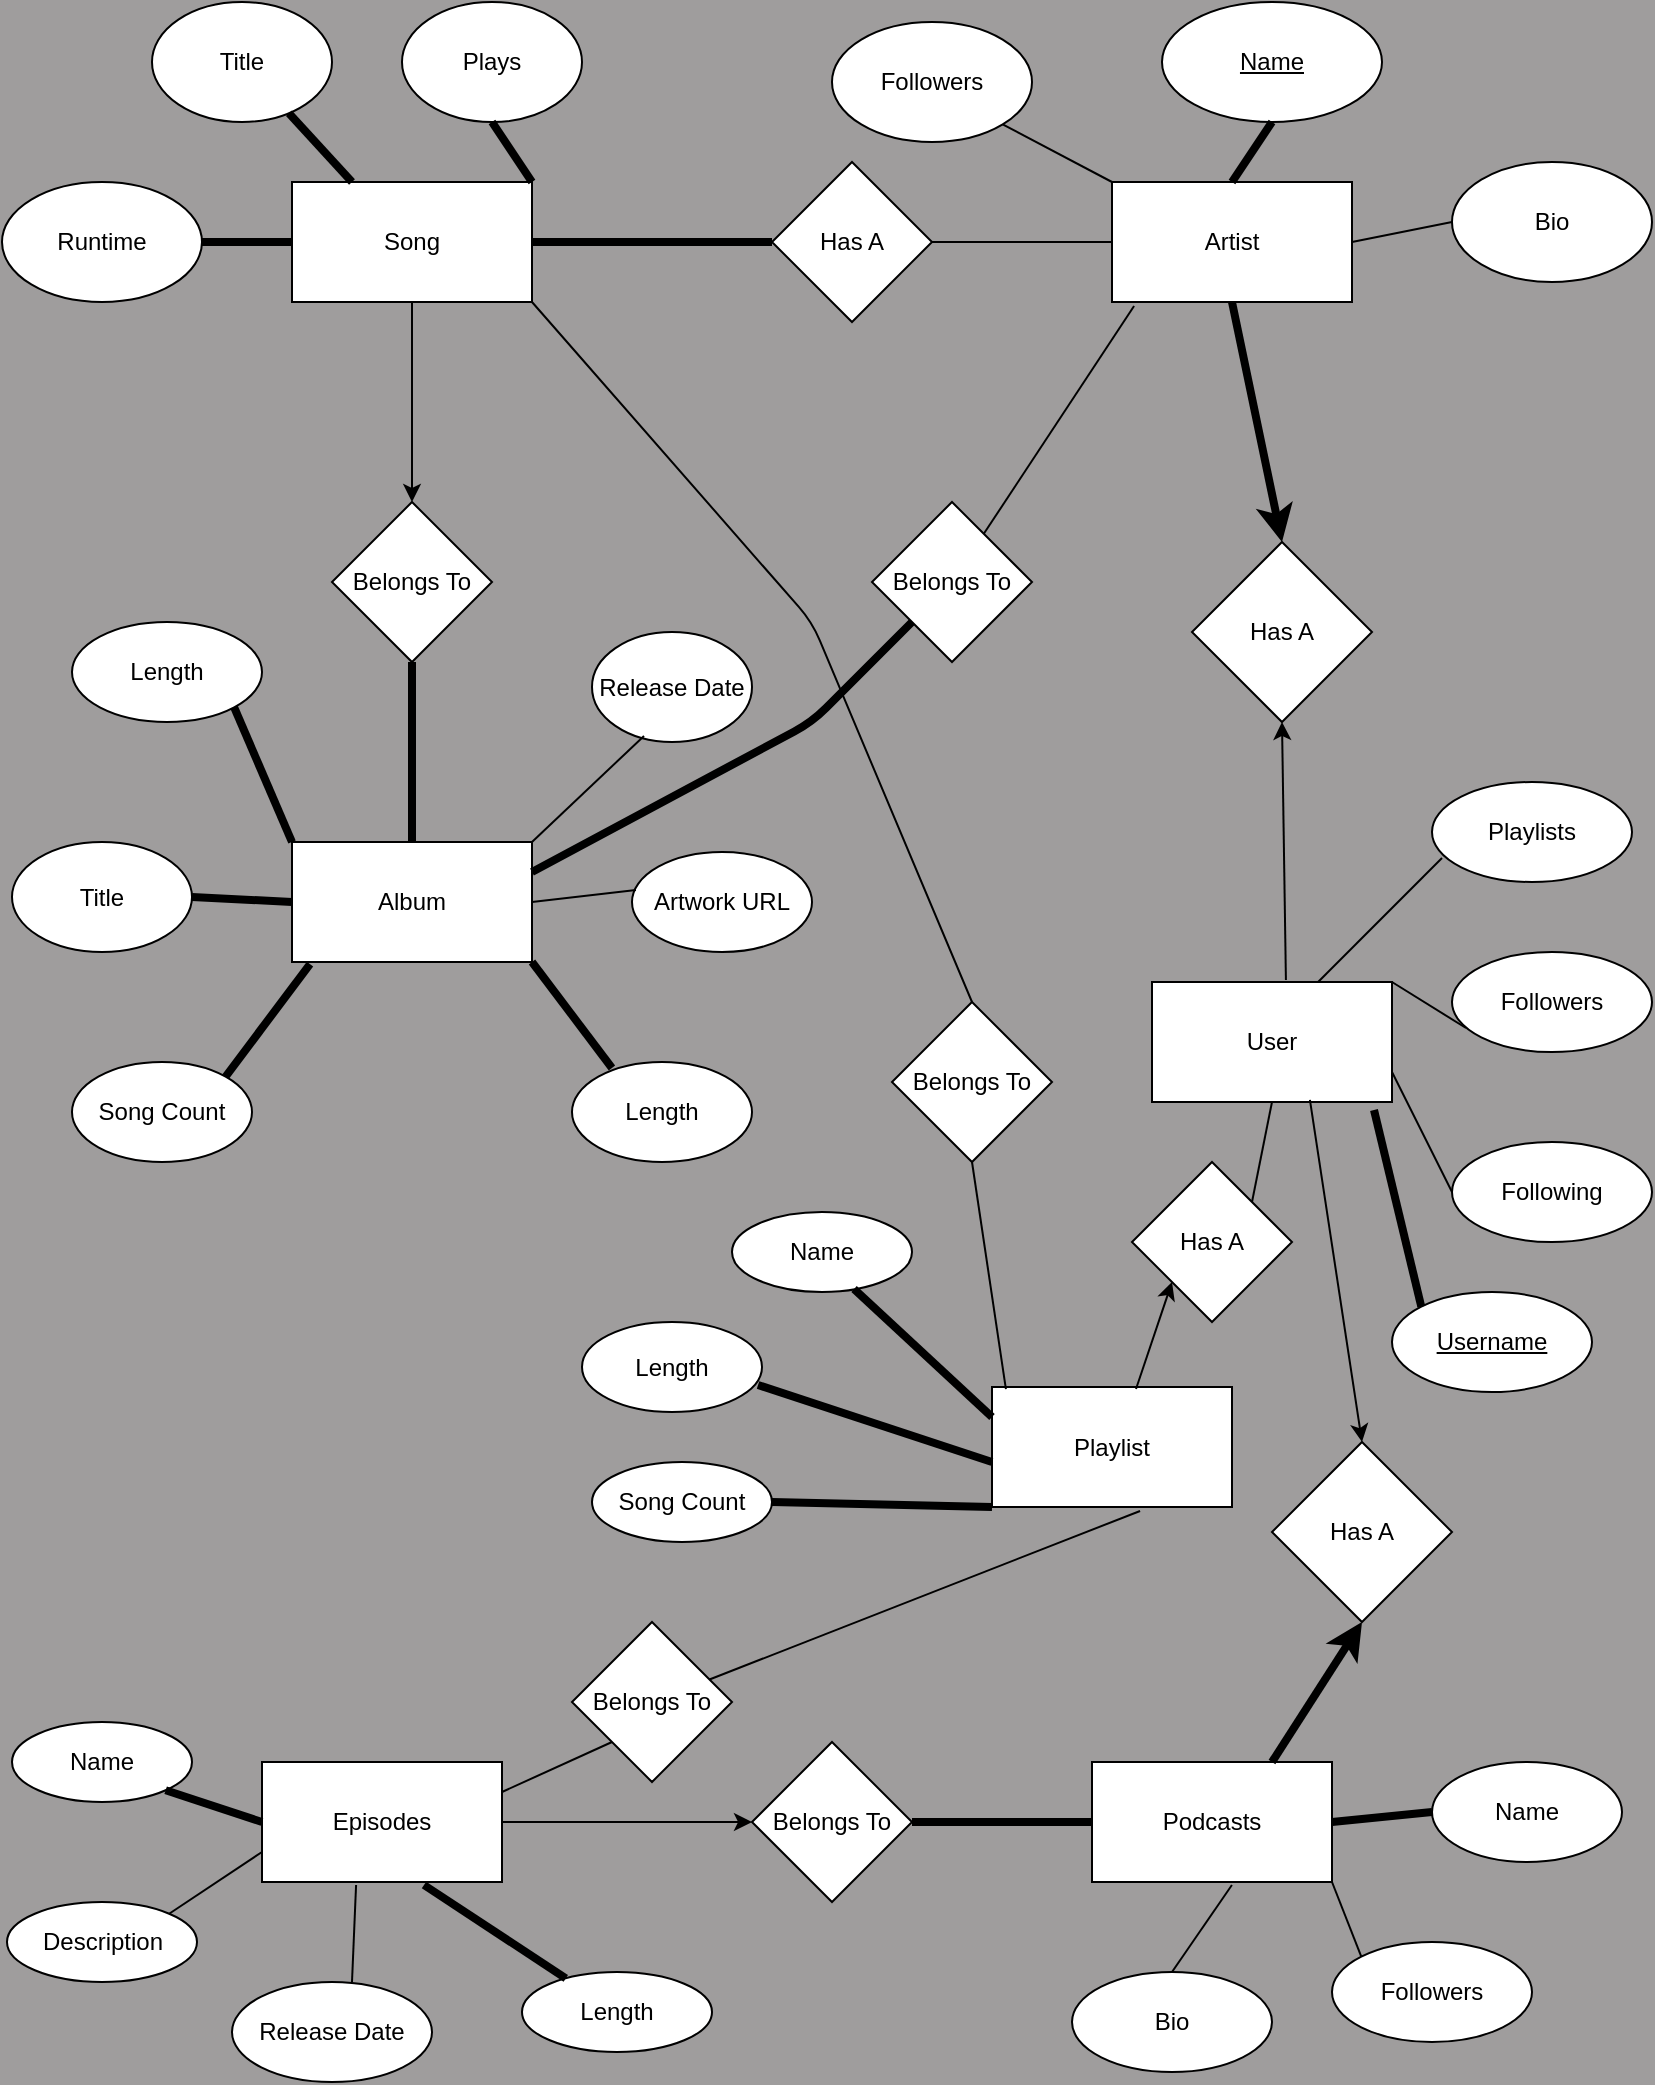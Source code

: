 <mxfile>
    <diagram id="62jWOI6XPbYljoik_4kJ" name="Page-1">
        <mxGraphModel dx="714" dy="572" grid="1" gridSize="10" guides="1" tooltips="1" connect="1" arrows="1" fold="1" page="1" pageScale="1" pageWidth="850" pageHeight="1100" background="#9f9d9d" math="0" shadow="0">
            <root>
                <mxCell id="0"/>
                <mxCell id="1" parent="0"/>
                <mxCell id="4" value="Playlist" style="rounded=0;whiteSpace=wrap;html=1;" parent="1" vertex="1">
                    <mxGeometry x="510" y="742.5" width="120" height="60" as="geometry"/>
                </mxCell>
                <mxCell id="5" value="Episodes" style="rounded=0;whiteSpace=wrap;html=1;" parent="1" vertex="1">
                    <mxGeometry x="145" y="930" width="120" height="60" as="geometry"/>
                </mxCell>
                <mxCell id="6" value="Album" style="rounded=0;whiteSpace=wrap;html=1;" parent="1" vertex="1">
                    <mxGeometry x="160" y="470" width="120" height="60" as="geometry"/>
                </mxCell>
                <mxCell id="7" value="User" style="rounded=0;whiteSpace=wrap;html=1;" parent="1" vertex="1">
                    <mxGeometry x="590" y="540" width="120" height="60" as="geometry"/>
                </mxCell>
                <mxCell id="8" value="Artist" style="rounded=0;whiteSpace=wrap;html=1;" parent="1" vertex="1">
                    <mxGeometry x="570" y="140" width="120" height="60" as="geometry"/>
                </mxCell>
                <mxCell id="9" value="Podcasts" style="rounded=0;whiteSpace=wrap;html=1;" parent="1" vertex="1">
                    <mxGeometry x="560" y="930" width="120" height="60" as="geometry"/>
                </mxCell>
                <mxCell id="10" value="Title" style="ellipse;whiteSpace=wrap;html=1;rounded=0;" parent="1" vertex="1">
                    <mxGeometry x="90" y="50" width="90" height="60" as="geometry"/>
                </mxCell>
                <mxCell id="11" value="Runtime" style="ellipse;whiteSpace=wrap;html=1;rounded=0;" parent="1" vertex="1">
                    <mxGeometry x="15" y="140" width="100" height="60" as="geometry"/>
                </mxCell>
                <mxCell id="12" value="Release Date" style="ellipse;whiteSpace=wrap;html=1;rounded=0;" parent="1" vertex="1">
                    <mxGeometry x="310" y="365" width="80" height="55" as="geometry"/>
                </mxCell>
                <mxCell id="13" value="Title" style="ellipse;whiteSpace=wrap;html=1;rounded=0;" parent="1" vertex="1">
                    <mxGeometry x="20" y="470" width="90" height="55" as="geometry"/>
                </mxCell>
                <mxCell id="14" value="Bio" style="ellipse;whiteSpace=wrap;html=1;rounded=0;" parent="1" vertex="1">
                    <mxGeometry x="740" y="130" width="100" height="60" as="geometry"/>
                </mxCell>
                <mxCell id="15" value="&lt;u&gt;Name&lt;/u&gt;" style="ellipse;whiteSpace=wrap;html=1;rounded=0;" parent="1" vertex="1">
                    <mxGeometry x="595" y="50" width="110" height="60" as="geometry"/>
                </mxCell>
                <mxCell id="17" value="Length" style="ellipse;whiteSpace=wrap;html=1;rounded=0;" parent="1" vertex="1">
                    <mxGeometry x="50" y="360" width="95" height="50" as="geometry"/>
                </mxCell>
                <mxCell id="18" value="Song Count" style="ellipse;whiteSpace=wrap;html=1;rounded=0;" parent="1" vertex="1">
                    <mxGeometry x="50" y="580" width="90" height="50" as="geometry"/>
                </mxCell>
                <mxCell id="19" value="Artwork URL" style="ellipse;whiteSpace=wrap;html=1;rounded=0;" parent="1" vertex="1">
                    <mxGeometry x="330" y="475" width="90" height="50" as="geometry"/>
                </mxCell>
                <mxCell id="20" value="Length" style="ellipse;whiteSpace=wrap;html=1;rounded=0;" parent="1" vertex="1">
                    <mxGeometry x="300" y="580" width="90" height="50" as="geometry"/>
                </mxCell>
                <mxCell id="21" value="Name" style="ellipse;whiteSpace=wrap;html=1;rounded=0;" parent="1" vertex="1">
                    <mxGeometry x="380" y="655" width="90" height="40" as="geometry"/>
                </mxCell>
                <mxCell id="22" value="&lt;u&gt;Username&lt;span style=&quot;color: rgba(0, 0, 0, 0); font-family: monospace; font-size: 0px; text-align: start;&quot;&gt;%3CmxGraphModel%3E%3Croot%3E%3CmxCell%20id%3D%220%22%2F%3E%3CmxCell%20id%3D%221%22%20parent%3D%220%22%2F%3E%3CmxCell%20id%3D%222%22%20value%3D%22Length%22%20style%3D%22ellipse%3BwhiteSpace%3Dwrap%3Bhtml%3D1%3BfillColor%3D%23f5f5f5%3BfontColor%3D%23333333%3BstrokeColor%3D%23666666%3Brounded%3D0%3B%22%20vertex%3D%221%22%20parent%3D%221%22%3E%3CmxGeometry%20x%3D%22355%22%20y%3D%22480%22%20width%3D%22110%22%20height%3D%2260%22%20as%3D%22geometry%22%2F%3E%3C%2FmxCell%3E%3C%2Froot%3E%3C%2FmxGraphModel%3E&lt;/span&gt;&lt;span style=&quot;color: rgba(0, 0, 0, 0); font-family: monospace; font-size: 0px; text-align: start;&quot;&gt;%3CmxGraphModel%3E%3Croot%3E%3CmxCell%20id%3D%220%22%2F%3E%3CmxCell%20id%3D%221%22%20parent%3D%220%22%2F%3E%3CmxCell%20id%3D%222%22%20value%3D%22Length%22%20style%3D%22ellipse%3BwhiteSpace%3Dwrap%3Bhtml%3D1%3BfillColor%3D%23f5f5f5%3BfontColor%3D%23333333%3BstrokeColor%3D%23666666%3Brounded%3D0%3B%22%20vertex%3D%221%22%20parent%3D%221%22%3E%3CmxGeometry%20x%3D%22355%22%20y%3D%22480%22%20width%3D%22110%22%20height%3D%2260%22%20as%3D%22geometry%22%2F%3E%3C%2FmxCell%3E%3C%2Froot%3E%3C%2FmxGraphModel%3E&lt;/span&gt;&lt;/u&gt;" style="ellipse;whiteSpace=wrap;html=1;rounded=0;" parent="1" vertex="1">
                    <mxGeometry x="710" y="695" width="100" height="50" as="geometry"/>
                </mxCell>
                <mxCell id="24" value="Bio" style="ellipse;whiteSpace=wrap;html=1;rounded=0;" parent="1" vertex="1">
                    <mxGeometry x="550" y="1035" width="100" height="50" as="geometry"/>
                </mxCell>
                <mxCell id="25" value="Name" style="ellipse;whiteSpace=wrap;html=1;rounded=0;" parent="1" vertex="1">
                    <mxGeometry x="730" y="930" width="95" height="50" as="geometry"/>
                </mxCell>
                <mxCell id="26" value="Description" style="ellipse;whiteSpace=wrap;html=1;rounded=0;" parent="1" vertex="1">
                    <mxGeometry x="17.5" y="1000" width="95" height="40" as="geometry"/>
                </mxCell>
                <mxCell id="27" value="Release Date" style="ellipse;whiteSpace=wrap;html=1;rounded=0;" parent="1" vertex="1">
                    <mxGeometry x="130" y="1040" width="100" height="50" as="geometry"/>
                </mxCell>
                <mxCell id="28" value="Length" style="ellipse;whiteSpace=wrap;html=1;rounded=0;" parent="1" vertex="1">
                    <mxGeometry x="275" y="1035" width="95" height="40" as="geometry"/>
                </mxCell>
                <mxCell id="29" value="Name" style="ellipse;whiteSpace=wrap;html=1;rounded=0;" parent="1" vertex="1">
                    <mxGeometry x="20" y="910" width="90" height="40" as="geometry"/>
                </mxCell>
                <mxCell id="30" value="Plays" style="ellipse;whiteSpace=wrap;html=1;rounded=0;" parent="1" vertex="1">
                    <mxGeometry x="215" y="50" width="90" height="60" as="geometry"/>
                </mxCell>
                <mxCell id="35" value="Song" style="rounded=0;whiteSpace=wrap;html=1;" parent="1" vertex="1">
                    <mxGeometry x="160" y="140" width="120" height="60" as="geometry"/>
                </mxCell>
                <mxCell id="37" value="Length" style="ellipse;whiteSpace=wrap;html=1;rounded=0;" parent="1" vertex="1">
                    <mxGeometry x="305" y="710" width="90" height="45" as="geometry"/>
                </mxCell>
                <mxCell id="38" value="Song Count" style="ellipse;whiteSpace=wrap;html=1;rounded=0;" parent="1" vertex="1">
                    <mxGeometry x="310" y="780" width="90" height="40" as="geometry"/>
                </mxCell>
                <mxCell id="39" value="Has A" style="rhombus;whiteSpace=wrap;html=1;" parent="1" vertex="1">
                    <mxGeometry x="610" y="320" width="90" height="90" as="geometry"/>
                </mxCell>
                <mxCell id="40" value="Has A" style="rhombus;whiteSpace=wrap;html=1;strokeWidth=1;" parent="1" vertex="1">
                    <mxGeometry x="400" y="130" width="80" height="80" as="geometry"/>
                </mxCell>
                <mxCell id="42" value="" style="endArrow=classic;html=1;exitX=0.5;exitY=1;exitDx=0;exitDy=0;entryX=0.5;entryY=0;entryDx=0;entryDy=0;strokeWidth=4;" parent="1" source="8" target="39" edge="1">
                    <mxGeometry width="50" height="50" relative="1" as="geometry">
                        <mxPoint x="510" y="450" as="sourcePoint"/>
                        <mxPoint x="560" y="400" as="targetPoint"/>
                    </mxGeometry>
                </mxCell>
                <mxCell id="43" value="" style="endArrow=none;html=1;strokeWidth=4;entryX=0.5;entryY=1;entryDx=0;entryDy=0;exitX=0.5;exitY=0;exitDx=0;exitDy=0;" parent="1" source="8" target="15" edge="1">
                    <mxGeometry width="50" height="50" relative="1" as="geometry">
                        <mxPoint x="500" y="280" as="sourcePoint"/>
                        <mxPoint x="550" y="230" as="targetPoint"/>
                    </mxGeometry>
                </mxCell>
                <mxCell id="44" value="" style="endArrow=none;html=1;strokeWidth=1;exitX=1;exitY=0.5;exitDx=0;exitDy=0;entryX=0;entryY=0.5;entryDx=0;entryDy=0;" parent="1" source="8" target="14" edge="1">
                    <mxGeometry width="50" height="50" relative="1" as="geometry">
                        <mxPoint x="720" y="270" as="sourcePoint"/>
                        <mxPoint x="770" y="220" as="targetPoint"/>
                    </mxGeometry>
                </mxCell>
                <mxCell id="47" value="" style="endArrow=none;html=1;strokeWidth=4;entryX=0;entryY=0;entryDx=0;entryDy=0;exitX=0.925;exitY=1.067;exitDx=0;exitDy=0;exitPerimeter=0;" parent="1" source="7" target="22" edge="1">
                    <mxGeometry width="50" height="50" relative="1" as="geometry">
                        <mxPoint x="720" y="550" as="sourcePoint"/>
                        <mxPoint x="754.645" y="522.678" as="targetPoint"/>
                    </mxGeometry>
                </mxCell>
                <mxCell id="48" value="" style="endArrow=none;html=1;strokeWidth=4;entryX=0.5;entryY=1;entryDx=0;entryDy=0;exitX=1;exitY=0;exitDx=0;exitDy=0;" parent="1" source="35" target="30" edge="1">
                    <mxGeometry width="50" height="50" relative="1" as="geometry">
                        <mxPoint x="260" y="140" as="sourcePoint"/>
                        <mxPoint x="310" y="90" as="targetPoint"/>
                    </mxGeometry>
                </mxCell>
                <mxCell id="50" value="" style="endArrow=none;html=1;strokeWidth=4;entryX=0;entryY=0.5;entryDx=0;entryDy=0;exitX=1;exitY=0.5;exitDx=0;exitDy=0;" parent="1" source="11" target="35" edge="1">
                    <mxGeometry width="50" height="50" relative="1" as="geometry">
                        <mxPoint x="100" y="250" as="sourcePoint"/>
                        <mxPoint x="145" y="190" as="targetPoint"/>
                    </mxGeometry>
                </mxCell>
                <mxCell id="51" value="" style="endArrow=none;html=1;strokeWidth=4;exitX=0.25;exitY=0;exitDx=0;exitDy=0;" parent="1" source="35" target="10" edge="1">
                    <mxGeometry width="50" height="50" relative="1" as="geometry">
                        <mxPoint x="170" y="130" as="sourcePoint"/>
                        <mxPoint x="215" y="70" as="targetPoint"/>
                    </mxGeometry>
                </mxCell>
                <mxCell id="52" value="Belongs To" style="rhombus;whiteSpace=wrap;html=1;strokeWidth=1;" parent="1" vertex="1">
                    <mxGeometry x="180" y="300" width="80" height="80" as="geometry"/>
                </mxCell>
                <mxCell id="56" value="" style="endArrow=classic;html=1;strokeWidth=1;entryX=0.5;entryY=1;entryDx=0;entryDy=0;exitX=0.558;exitY=-0.017;exitDx=0;exitDy=0;exitPerimeter=0;" parent="1" source="7" target="39" edge="1">
                    <mxGeometry width="50" height="50" relative="1" as="geometry">
                        <mxPoint x="640" y="510" as="sourcePoint"/>
                        <mxPoint x="690" y="460" as="targetPoint"/>
                    </mxGeometry>
                </mxCell>
                <mxCell id="57" value="" style="endArrow=none;html=1;strokeWidth=1;entryX=0;entryY=0.5;entryDx=0;entryDy=0;exitX=1;exitY=0.5;exitDx=0;exitDy=0;" parent="1" source="40" target="8" edge="1">
                    <mxGeometry width="50" height="50" relative="1" as="geometry">
                        <mxPoint x="490" y="210" as="sourcePoint"/>
                        <mxPoint x="540" y="160" as="targetPoint"/>
                    </mxGeometry>
                </mxCell>
                <mxCell id="58" value="" style="endArrow=none;html=1;strokeWidth=4;entryX=0;entryY=0.5;entryDx=0;entryDy=0;exitX=1;exitY=0.5;exitDx=0;exitDy=0;" parent="1" source="35" target="40" edge="1">
                    <mxGeometry width="50" height="50" relative="1" as="geometry">
                        <mxPoint x="320" y="200" as="sourcePoint"/>
                        <mxPoint x="370" y="150" as="targetPoint"/>
                    </mxGeometry>
                </mxCell>
                <mxCell id="59" value="" style="endArrow=classic;html=1;strokeWidth=1;entryX=0.5;entryY=0;entryDx=0;entryDy=0;exitX=0.5;exitY=1;exitDx=0;exitDy=0;" parent="1" source="35" target="52" edge="1">
                    <mxGeometry width="50" height="50" relative="1" as="geometry">
                        <mxPoint x="190" y="280" as="sourcePoint"/>
                        <mxPoint x="240" y="230" as="targetPoint"/>
                    </mxGeometry>
                </mxCell>
                <mxCell id="60" value="" style="endArrow=none;html=1;strokeWidth=4;entryX=0.5;entryY=1;entryDx=0;entryDy=0;exitX=0.5;exitY=0;exitDx=0;exitDy=0;" parent="1" source="6" target="52" edge="1">
                    <mxGeometry width="50" height="50" relative="1" as="geometry">
                        <mxPoint x="190" y="450" as="sourcePoint"/>
                        <mxPoint x="240" y="400" as="targetPoint"/>
                    </mxGeometry>
                </mxCell>
                <mxCell id="61" value="" style="endArrow=none;html=1;strokeWidth=4;entryX=1;entryY=1;entryDx=0;entryDy=0;exitX=0;exitY=0;exitDx=0;exitDy=0;" parent="1" source="6" target="17" edge="1">
                    <mxGeometry width="50" height="50" relative="1" as="geometry">
                        <mxPoint x="140" y="450" as="sourcePoint"/>
                        <mxPoint x="190" y="400" as="targetPoint"/>
                    </mxGeometry>
                </mxCell>
                <mxCell id="62" value="" style="endArrow=none;html=1;strokeWidth=4;entryX=1;entryY=0.5;entryDx=0;entryDy=0;exitX=0;exitY=0.5;exitDx=0;exitDy=0;" parent="1" source="6" target="13" edge="1">
                    <mxGeometry width="50" height="50" relative="1" as="geometry">
                        <mxPoint x="170" y="480" as="sourcePoint"/>
                        <mxPoint x="140.909" y="412.771" as="targetPoint"/>
                    </mxGeometry>
                </mxCell>
                <mxCell id="63" value="" style="endArrow=none;html=1;strokeWidth=4;entryX=1;entryY=0;entryDx=0;entryDy=0;exitX=0.075;exitY=1.017;exitDx=0;exitDy=0;exitPerimeter=0;" parent="1" source="6" target="18" edge="1">
                    <mxGeometry width="50" height="50" relative="1" as="geometry">
                        <mxPoint x="180" y="490" as="sourcePoint"/>
                        <mxPoint x="150.909" y="422.771" as="targetPoint"/>
                    </mxGeometry>
                </mxCell>
                <mxCell id="64" value="" style="endArrow=none;html=1;strokeWidth=1;entryX=0.325;entryY=0.945;entryDx=0;entryDy=0;entryPerimeter=0;exitX=1;exitY=0;exitDx=0;exitDy=0;" parent="1" source="6" target="12" edge="1">
                    <mxGeometry width="50" height="50" relative="1" as="geometry">
                        <mxPoint x="270" y="470" as="sourcePoint"/>
                        <mxPoint x="320" y="420" as="targetPoint"/>
                    </mxGeometry>
                </mxCell>
                <mxCell id="65" value="" style="endArrow=none;html=1;strokeWidth=1;entryX=0.022;entryY=0.38;entryDx=0;entryDy=0;entryPerimeter=0;exitX=1;exitY=0.5;exitDx=0;exitDy=0;" parent="1" source="6" target="19" edge="1">
                    <mxGeometry width="50" height="50" relative="1" as="geometry">
                        <mxPoint x="210" y="640" as="sourcePoint"/>
                        <mxPoint x="260" y="590" as="targetPoint"/>
                    </mxGeometry>
                </mxCell>
                <mxCell id="66" value="" style="endArrow=none;html=1;strokeWidth=4;entryX=1;entryY=1;entryDx=0;entryDy=0;exitX=0.222;exitY=0.06;exitDx=0;exitDy=0;exitPerimeter=0;" parent="1" source="20" target="6" edge="1">
                    <mxGeometry width="50" height="50" relative="1" as="geometry">
                        <mxPoint x="260" y="600" as="sourcePoint"/>
                        <mxPoint x="310" y="550" as="targetPoint"/>
                    </mxGeometry>
                </mxCell>
                <mxCell id="68" value="Belongs To" style="rhombus;whiteSpace=wrap;html=1;strokeColor=default;strokeWidth=1;" parent="1" vertex="1">
                    <mxGeometry x="450" y="300" width="80" height="80" as="geometry"/>
                </mxCell>
                <mxCell id="69" value="" style="endArrow=none;html=1;strokeWidth=4;exitX=1;exitY=0.25;exitDx=0;exitDy=0;" parent="1" source="6" target="68" edge="1">
                    <mxGeometry width="50" height="50" relative="1" as="geometry">
                        <mxPoint x="390" y="460" as="sourcePoint"/>
                        <mxPoint x="440" y="410" as="targetPoint"/>
                        <Array as="points">
                            <mxPoint x="420" y="410"/>
                        </Array>
                    </mxGeometry>
                </mxCell>
                <mxCell id="70" value="" style="endArrow=none;html=1;strokeWidth=1;entryX=0.092;entryY=1.033;entryDx=0;entryDy=0;entryPerimeter=0;" parent="1" source="68" target="8" edge="1">
                    <mxGeometry width="50" height="50" relative="1" as="geometry">
                        <mxPoint x="530" y="300" as="sourcePoint"/>
                        <mxPoint x="580" y="250" as="targetPoint"/>
                    </mxGeometry>
                </mxCell>
                <mxCell id="75" value="Has A" style="rhombus;whiteSpace=wrap;html=1;strokeColor=default;strokeWidth=1;" parent="1" vertex="1">
                    <mxGeometry x="580" y="630" width="80" height="80" as="geometry"/>
                </mxCell>
                <mxCell id="76" value="" style="endArrow=classic;html=1;strokeWidth=1;entryX=0;entryY=1;entryDx=0;entryDy=0;exitX=0.6;exitY=0.017;exitDx=0;exitDy=0;exitPerimeter=0;" parent="1" source="4" target="75" edge="1">
                    <mxGeometry width="50" height="50" relative="1" as="geometry">
                        <mxPoint x="520" y="740" as="sourcePoint"/>
                        <mxPoint x="490" y="700" as="targetPoint"/>
                    </mxGeometry>
                </mxCell>
                <mxCell id="78" value="Belongs To" style="rhombus;whiteSpace=wrap;html=1;strokeColor=default;strokeWidth=1;" parent="1" vertex="1">
                    <mxGeometry x="300" y="860" width="80" height="80" as="geometry"/>
                </mxCell>
                <mxCell id="80" value="" style="endArrow=none;html=1;strokeWidth=1;exitX=1;exitY=0.25;exitDx=0;exitDy=0;entryX=0;entryY=1;entryDx=0;entryDy=0;" parent="1" source="5" target="78" edge="1">
                    <mxGeometry width="50" height="50" relative="1" as="geometry">
                        <mxPoint x="280" y="990" as="sourcePoint"/>
                        <mxPoint x="330" y="940" as="targetPoint"/>
                    </mxGeometry>
                </mxCell>
                <mxCell id="81" value="" style="endArrow=none;html=1;strokeWidth=1;entryX=0.617;entryY=1.033;entryDx=0;entryDy=0;entryPerimeter=0;" parent="1" source="78" target="4" edge="1">
                    <mxGeometry width="50" height="50" relative="1" as="geometry">
                        <mxPoint x="400" y="910" as="sourcePoint"/>
                        <mxPoint x="450" y="860" as="targetPoint"/>
                    </mxGeometry>
                </mxCell>
                <mxCell id="83" value="" style="endArrow=none;html=1;strokeWidth=4;entryX=0;entryY=0.5;entryDx=0;entryDy=0;exitX=1;exitY=1;exitDx=0;exitDy=0;" parent="1" source="29" target="5" edge="1">
                    <mxGeometry width="50" height="50" relative="1" as="geometry">
                        <mxPoint x="110" y="930" as="sourcePoint"/>
                        <mxPoint x="160" y="880" as="targetPoint"/>
                    </mxGeometry>
                </mxCell>
                <mxCell id="85" value="" style="endArrow=none;html=1;strokeWidth=1;entryX=0;entryY=0.75;entryDx=0;entryDy=0;exitX=1;exitY=0;exitDx=0;exitDy=0;" parent="1" source="26" target="5" edge="1">
                    <mxGeometry width="50" height="50" relative="1" as="geometry">
                        <mxPoint x="91.82" y="970.002" as="sourcePoint"/>
                        <mxPoint x="140" y="985.86" as="targetPoint"/>
                    </mxGeometry>
                </mxCell>
                <mxCell id="86" value="" style="endArrow=none;html=1;strokeWidth=4;exitX=0.675;exitY=1.025;exitDx=0;exitDy=0;exitPerimeter=0;" parent="1" source="5" target="28" edge="1">
                    <mxGeometry width="50" height="50" relative="1" as="geometry">
                        <mxPoint x="116.82" y="964.142" as="sourcePoint"/>
                        <mxPoint x="165" y="980" as="targetPoint"/>
                    </mxGeometry>
                </mxCell>
                <mxCell id="87" value="" style="endArrow=none;html=1;strokeWidth=1;exitX=0.6;exitY=0;exitDx=0;exitDy=0;exitPerimeter=0;entryX=0.392;entryY=1.025;entryDx=0;entryDy=0;entryPerimeter=0;" parent="1" source="27" target="5" edge="1">
                    <mxGeometry width="50" height="50" relative="1" as="geometry">
                        <mxPoint x="160" y="1040" as="sourcePoint"/>
                        <mxPoint x="210" y="990" as="targetPoint"/>
                    </mxGeometry>
                </mxCell>
                <mxCell id="88" value="Belongs To" style="rhombus;whiteSpace=wrap;html=1;strokeColor=default;strokeWidth=1;" parent="1" vertex="1">
                    <mxGeometry x="390" y="920" width="80" height="80" as="geometry"/>
                </mxCell>
                <mxCell id="91" value="" style="endArrow=none;html=1;strokeWidth=4;entryX=0;entryY=0.5;entryDx=0;entryDy=0;exitX=1;exitY=0.5;exitDx=0;exitDy=0;" parent="1" source="88" target="9" edge="1">
                    <mxGeometry width="50" height="50" relative="1" as="geometry">
                        <mxPoint x="490" y="970" as="sourcePoint"/>
                        <mxPoint x="540" y="920" as="targetPoint"/>
                    </mxGeometry>
                </mxCell>
                <mxCell id="92" value="" style="endArrow=none;html=1;strokeWidth=4;entryX=0;entryY=0.5;entryDx=0;entryDy=0;exitX=1;exitY=0.5;exitDx=0;exitDy=0;" parent="1" source="9" target="25" edge="1">
                    <mxGeometry width="50" height="50" relative="1" as="geometry">
                        <mxPoint x="470" y="840" as="sourcePoint"/>
                        <mxPoint x="520" y="790" as="targetPoint"/>
                    </mxGeometry>
                </mxCell>
                <mxCell id="93" value="" style="endArrow=none;html=1;strokeWidth=1;entryX=0.583;entryY=1.025;entryDx=0;entryDy=0;entryPerimeter=0;exitX=0.5;exitY=0;exitDx=0;exitDy=0;" parent="1" source="24" target="9" edge="1">
                    <mxGeometry width="50" height="50" relative="1" as="geometry">
                        <mxPoint x="620" y="1040" as="sourcePoint"/>
                        <mxPoint x="670" y="990" as="targetPoint"/>
                    </mxGeometry>
                </mxCell>
                <mxCell id="94" value="" style="endArrow=none;html=1;strokeWidth=1;entryX=0.5;entryY=1;entryDx=0;entryDy=0;exitX=1;exitY=0;exitDx=0;exitDy=0;" parent="1" source="75" target="7" edge="1">
                    <mxGeometry width="50" height="50" relative="1" as="geometry">
                        <mxPoint x="520" y="540" as="sourcePoint"/>
                        <mxPoint x="570" y="490" as="targetPoint"/>
                    </mxGeometry>
                </mxCell>
                <mxCell id="95" value="Belongs To" style="rhombus;whiteSpace=wrap;html=1;strokeColor=default;strokeWidth=1;" parent="1" vertex="1">
                    <mxGeometry x="460" y="550" width="80" height="80" as="geometry"/>
                </mxCell>
                <mxCell id="96" value="" style="endArrow=none;html=1;strokeWidth=1;exitX=0.058;exitY=0.017;exitDx=0;exitDy=0;exitPerimeter=0;entryX=0.5;entryY=1;entryDx=0;entryDy=0;" parent="1" source="4" target="95" edge="1">
                    <mxGeometry width="50" height="50" relative="1" as="geometry">
                        <mxPoint x="450" y="690" as="sourcePoint"/>
                        <mxPoint x="500" y="640" as="targetPoint"/>
                    </mxGeometry>
                </mxCell>
                <mxCell id="97" value="" style="endArrow=none;html=1;strokeWidth=1;exitX=0.5;exitY=0;exitDx=0;exitDy=0;entryX=1;entryY=1;entryDx=0;entryDy=0;" parent="1" source="95" target="35" edge="1">
                    <mxGeometry width="50" height="50" relative="1" as="geometry">
                        <mxPoint x="470" y="500" as="sourcePoint"/>
                        <mxPoint x="520" y="450" as="targetPoint"/>
                        <Array as="points">
                            <mxPoint x="420" y="360"/>
                        </Array>
                    </mxGeometry>
                </mxCell>
                <mxCell id="98" value="" style="endArrow=none;html=1;strokeWidth=4;entryX=0;entryY=1;entryDx=0;entryDy=0;exitX=1;exitY=0.5;exitDx=0;exitDy=0;" parent="1" source="38" target="4" edge="1">
                    <mxGeometry width="50" height="50" relative="1" as="geometry">
                        <mxPoint x="450" y="760" as="sourcePoint"/>
                        <mxPoint x="500" y="710" as="targetPoint"/>
                    </mxGeometry>
                </mxCell>
                <mxCell id="99" value="" style="endArrow=none;html=1;strokeWidth=4;entryX=0;entryY=0.625;entryDx=0;entryDy=0;exitX=0.978;exitY=0.7;exitDx=0;exitDy=0;exitPerimeter=0;entryPerimeter=0;" parent="1" source="37" target="4" edge="1">
                    <mxGeometry width="50" height="50" relative="1" as="geometry">
                        <mxPoint x="420" y="790" as="sourcePoint"/>
                        <mxPoint x="470" y="740" as="targetPoint"/>
                    </mxGeometry>
                </mxCell>
                <mxCell id="100" value="" style="endArrow=none;html=1;strokeWidth=4;exitX=0.678;exitY=0.963;exitDx=0;exitDy=0;exitPerimeter=0;entryX=0;entryY=0.25;entryDx=0;entryDy=0;" parent="1" source="21" target="4" edge="1">
                    <mxGeometry width="50" height="50" relative="1" as="geometry">
                        <mxPoint x="450" y="760" as="sourcePoint"/>
                        <mxPoint x="500" y="710" as="targetPoint"/>
                    </mxGeometry>
                </mxCell>
                <mxCell id="101" value="Followers" style="ellipse;whiteSpace=wrap;html=1;rounded=0;" parent="1" vertex="1">
                    <mxGeometry x="430" y="60" width="100" height="60" as="geometry"/>
                </mxCell>
                <mxCell id="102" value="" style="endArrow=none;html=1;strokeWidth=1;entryX=0;entryY=0;entryDx=0;entryDy=0;exitX=1;exitY=1;exitDx=0;exitDy=0;" parent="1" source="101" target="8" edge="1">
                    <mxGeometry width="50" height="50" relative="1" as="geometry">
                        <mxPoint x="490" y="180" as="sourcePoint"/>
                        <mxPoint x="580" y="180" as="targetPoint"/>
                    </mxGeometry>
                </mxCell>
                <mxCell id="104" value="Has A" style="rhombus;whiteSpace=wrap;html=1;" parent="1" vertex="1">
                    <mxGeometry x="650" y="770" width="90" height="90" as="geometry"/>
                </mxCell>
                <mxCell id="107" value="" style="endArrow=classic;html=1;entryX=0.5;entryY=0;entryDx=0;entryDy=0;exitX=0.658;exitY=0.983;exitDx=0;exitDy=0;exitPerimeter=0;" parent="1" source="7" target="104" edge="1">
                    <mxGeometry width="50" height="50" relative="1" as="geometry">
                        <mxPoint x="710" y="670" as="sourcePoint"/>
                        <mxPoint x="670" y="670" as="targetPoint"/>
                    </mxGeometry>
                </mxCell>
                <mxCell id="108" value="" style="endArrow=classic;html=1;exitX=0.75;exitY=0;exitDx=0;exitDy=0;entryX=0.5;entryY=1;entryDx=0;entryDy=0;strokeWidth=4;" parent="1" source="9" target="104" edge="1">
                    <mxGeometry width="50" height="50" relative="1" as="geometry">
                        <mxPoint x="640" y="920" as="sourcePoint"/>
                        <mxPoint x="690" y="870" as="targetPoint"/>
                    </mxGeometry>
                </mxCell>
                <mxCell id="110" value="Followers" style="ellipse;whiteSpace=wrap;html=1;rounded=0;" parent="1" vertex="1">
                    <mxGeometry x="680" y="1020" width="100" height="50" as="geometry"/>
                </mxCell>
                <mxCell id="111" value="" style="endArrow=none;html=1;entryX=0;entryY=0;entryDx=0;entryDy=0;exitX=1;exitY=1;exitDx=0;exitDy=0;" parent="1" source="9" target="110" edge="1">
                    <mxGeometry width="50" height="50" relative="1" as="geometry">
                        <mxPoint x="590" y="950" as="sourcePoint"/>
                        <mxPoint x="640" y="900" as="targetPoint"/>
                    </mxGeometry>
                </mxCell>
                <mxCell id="112" value="" style="endArrow=classic;html=1;exitX=1;exitY=0.5;exitDx=0;exitDy=0;entryX=0;entryY=0.5;entryDx=0;entryDy=0;strokeWidth=1;" parent="1" source="5" target="88" edge="1">
                    <mxGeometry width="50" height="50" relative="1" as="geometry">
                        <mxPoint x="300" y="1000" as="sourcePoint"/>
                        <mxPoint x="350" y="950" as="targetPoint"/>
                    </mxGeometry>
                </mxCell>
                <mxCell id="113" value="Followers" style="ellipse;whiteSpace=wrap;html=1;rounded=0;" vertex="1" parent="1">
                    <mxGeometry x="740" y="525" width="100" height="50" as="geometry"/>
                </mxCell>
                <mxCell id="114" value="Playlists" style="ellipse;whiteSpace=wrap;html=1;rounded=0;" vertex="1" parent="1">
                    <mxGeometry x="730" y="440" width="100" height="50" as="geometry"/>
                </mxCell>
                <mxCell id="115" value="Following" style="ellipse;whiteSpace=wrap;html=1;rounded=0;" vertex="1" parent="1">
                    <mxGeometry x="740" y="620" width="100" height="50" as="geometry"/>
                </mxCell>
                <mxCell id="116" value="" style="endArrow=none;html=1;exitX=0.692;exitY=0;exitDx=0;exitDy=0;exitPerimeter=0;entryX=0.05;entryY=0.76;entryDx=0;entryDy=0;entryPerimeter=0;" edge="1" parent="1" source="7" target="114">
                    <mxGeometry width="50" height="50" relative="1" as="geometry">
                        <mxPoint x="680" y="510" as="sourcePoint"/>
                        <mxPoint x="730" y="460" as="targetPoint"/>
                    </mxGeometry>
                </mxCell>
                <mxCell id="117" value="" style="endArrow=none;html=1;entryX=0.07;entryY=0.76;entryDx=0;entryDy=0;entryPerimeter=0;" edge="1" parent="1" target="113">
                    <mxGeometry width="50" height="50" relative="1" as="geometry">
                        <mxPoint x="710" y="540" as="sourcePoint"/>
                        <mxPoint x="740" y="458" as="targetPoint"/>
                    </mxGeometry>
                </mxCell>
                <mxCell id="118" value="" style="endArrow=none;html=1;exitX=1;exitY=0.75;exitDx=0;exitDy=0;entryX=0;entryY=0.5;entryDx=0;entryDy=0;" edge="1" parent="1" source="7" target="115">
                    <mxGeometry width="50" height="50" relative="1" as="geometry">
                        <mxPoint x="693.04" y="560" as="sourcePoint"/>
                        <mxPoint x="750" y="468" as="targetPoint"/>
                    </mxGeometry>
                </mxCell>
            </root>
        </mxGraphModel>
    </diagram>
</mxfile>